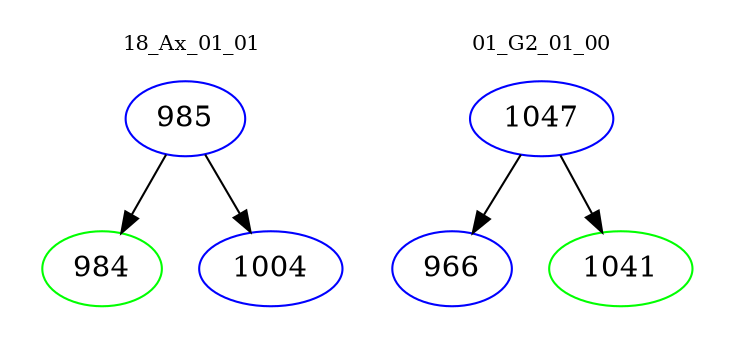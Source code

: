digraph{
subgraph cluster_0 {
color = white
label = "18_Ax_01_01";
fontsize=10;
T0_985 [label="985", color="blue"]
T0_985 -> T0_984 [color="black"]
T0_984 [label="984", color="green"]
T0_985 -> T0_1004 [color="black"]
T0_1004 [label="1004", color="blue"]
}
subgraph cluster_1 {
color = white
label = "01_G2_01_00";
fontsize=10;
T1_1047 [label="1047", color="blue"]
T1_1047 -> T1_966 [color="black"]
T1_966 [label="966", color="blue"]
T1_1047 -> T1_1041 [color="black"]
T1_1041 [label="1041", color="green"]
}
}
